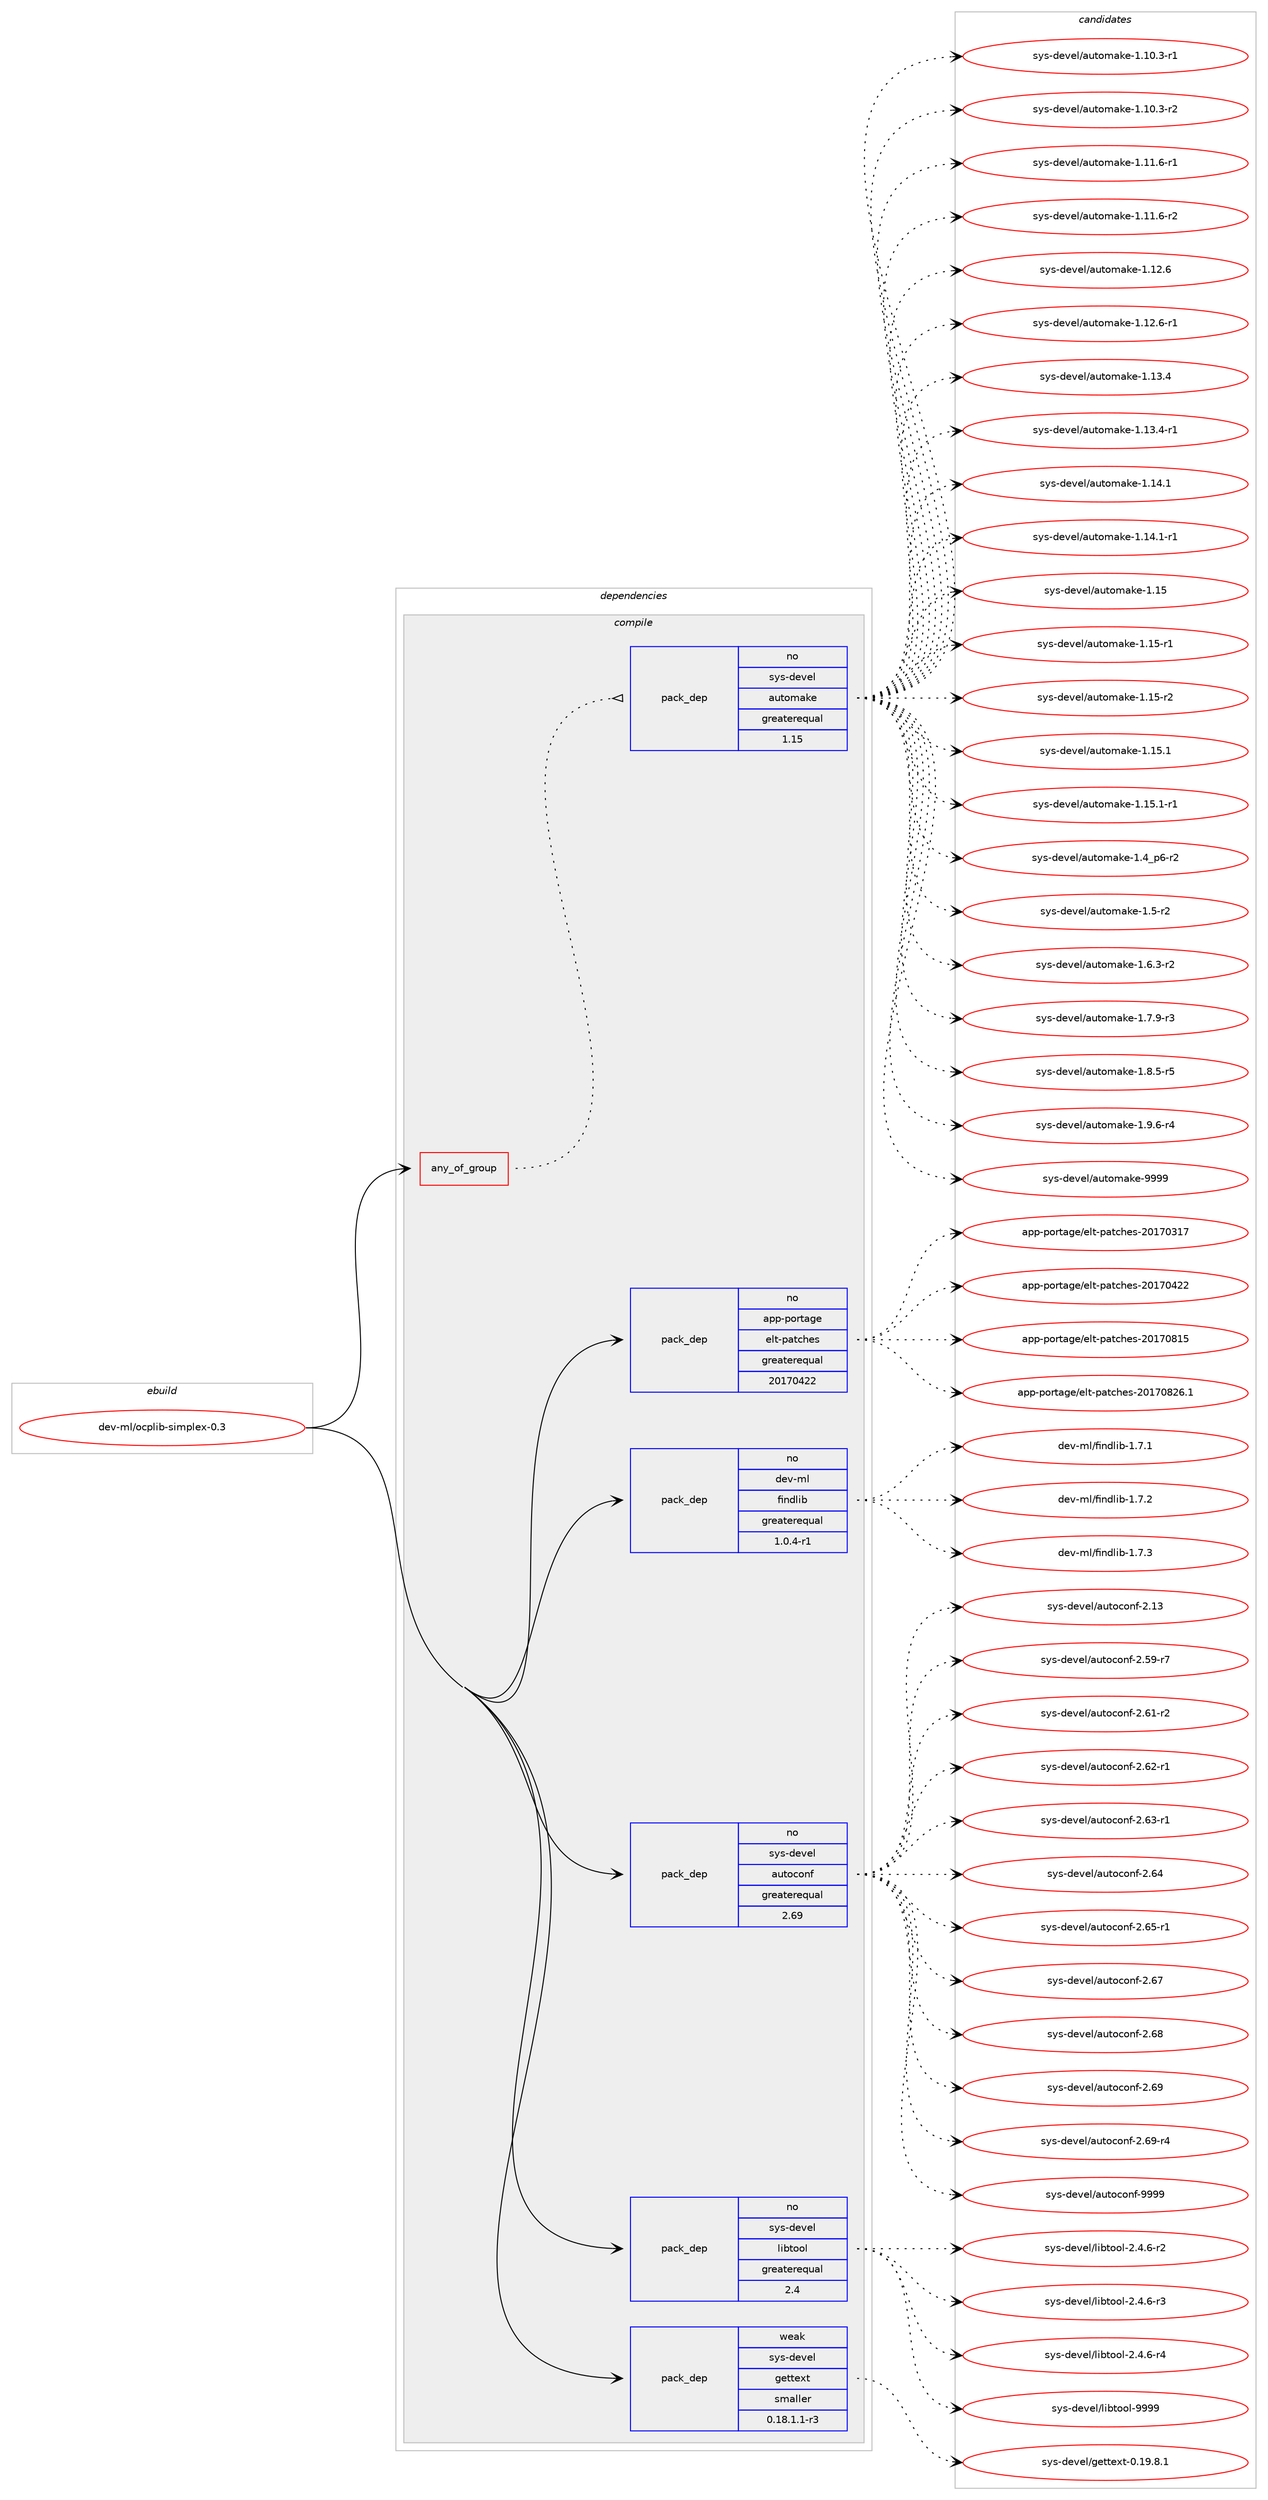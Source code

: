 digraph prolog {

# *************
# Graph options
# *************

newrank=true;
concentrate=true;
compound=true;
graph [rankdir=LR,fontname=Helvetica,fontsize=10,ranksep=1.5];#, ranksep=2.5, nodesep=0.2];
edge  [arrowhead=vee];
node  [fontname=Helvetica,fontsize=10];

# **********
# The ebuild
# **********

subgraph cluster_leftcol {
color=gray;
rank=same;
label=<<i>ebuild</i>>;
id [label="dev-ml/ocplib-simplex-0.3", color=red, width=4, href="../dev-ml/ocplib-simplex-0.3.svg"];
}

# ****************
# The dependencies
# ****************

subgraph cluster_midcol {
color=gray;
label=<<i>dependencies</i>>;
subgraph cluster_compile {
fillcolor="#eeeeee";
style=filled;
label=<<i>compile</i>>;
subgraph any3621 {
dependency123491 [label=<<TABLE BORDER="0" CELLBORDER="1" CELLSPACING="0" CELLPADDING="4"><TR><TD CELLPADDING="10">any_of_group</TD></TR></TABLE>>, shape=none, color=red];subgraph pack93238 {
dependency123492 [label=<<TABLE BORDER="0" CELLBORDER="1" CELLSPACING="0" CELLPADDING="4" WIDTH="220"><TR><TD ROWSPAN="6" CELLPADDING="30">pack_dep</TD></TR><TR><TD WIDTH="110">no</TD></TR><TR><TD>sys-devel</TD></TR><TR><TD>automake</TD></TR><TR><TD>greaterequal</TD></TR><TR><TD>1.15</TD></TR></TABLE>>, shape=none, color=blue];
}
dependency123491:e -> dependency123492:w [weight=20,style="dotted",arrowhead="oinv"];
}
id:e -> dependency123491:w [weight=20,style="solid",arrowhead="vee"];
subgraph pack93239 {
dependency123493 [label=<<TABLE BORDER="0" CELLBORDER="1" CELLSPACING="0" CELLPADDING="4" WIDTH="220"><TR><TD ROWSPAN="6" CELLPADDING="30">pack_dep</TD></TR><TR><TD WIDTH="110">no</TD></TR><TR><TD>app-portage</TD></TR><TR><TD>elt-patches</TD></TR><TR><TD>greaterequal</TD></TR><TR><TD>20170422</TD></TR></TABLE>>, shape=none, color=blue];
}
id:e -> dependency123493:w [weight=20,style="solid",arrowhead="vee"];
subgraph pack93240 {
dependency123494 [label=<<TABLE BORDER="0" CELLBORDER="1" CELLSPACING="0" CELLPADDING="4" WIDTH="220"><TR><TD ROWSPAN="6" CELLPADDING="30">pack_dep</TD></TR><TR><TD WIDTH="110">no</TD></TR><TR><TD>dev-ml</TD></TR><TR><TD>findlib</TD></TR><TR><TD>greaterequal</TD></TR><TR><TD>1.0.4-r1</TD></TR></TABLE>>, shape=none, color=blue];
}
id:e -> dependency123494:w [weight=20,style="solid",arrowhead="vee"];
subgraph pack93241 {
dependency123495 [label=<<TABLE BORDER="0" CELLBORDER="1" CELLSPACING="0" CELLPADDING="4" WIDTH="220"><TR><TD ROWSPAN="6" CELLPADDING="30">pack_dep</TD></TR><TR><TD WIDTH="110">no</TD></TR><TR><TD>sys-devel</TD></TR><TR><TD>autoconf</TD></TR><TR><TD>greaterequal</TD></TR><TR><TD>2.69</TD></TR></TABLE>>, shape=none, color=blue];
}
id:e -> dependency123495:w [weight=20,style="solid",arrowhead="vee"];
subgraph pack93242 {
dependency123496 [label=<<TABLE BORDER="0" CELLBORDER="1" CELLSPACING="0" CELLPADDING="4" WIDTH="220"><TR><TD ROWSPAN="6" CELLPADDING="30">pack_dep</TD></TR><TR><TD WIDTH="110">no</TD></TR><TR><TD>sys-devel</TD></TR><TR><TD>libtool</TD></TR><TR><TD>greaterequal</TD></TR><TR><TD>2.4</TD></TR></TABLE>>, shape=none, color=blue];
}
id:e -> dependency123496:w [weight=20,style="solid",arrowhead="vee"];
subgraph pack93243 {
dependency123497 [label=<<TABLE BORDER="0" CELLBORDER="1" CELLSPACING="0" CELLPADDING="4" WIDTH="220"><TR><TD ROWSPAN="6" CELLPADDING="30">pack_dep</TD></TR><TR><TD WIDTH="110">weak</TD></TR><TR><TD>sys-devel</TD></TR><TR><TD>gettext</TD></TR><TR><TD>smaller</TD></TR><TR><TD>0.18.1.1-r3</TD></TR></TABLE>>, shape=none, color=blue];
}
id:e -> dependency123497:w [weight=20,style="solid",arrowhead="vee"];
}
subgraph cluster_compileandrun {
fillcolor="#eeeeee";
style=filled;
label=<<i>compile and run</i>>;
}
subgraph cluster_run {
fillcolor="#eeeeee";
style=filled;
label=<<i>run</i>>;
}
}

# **************
# The candidates
# **************

subgraph cluster_choices {
rank=same;
color=gray;
label=<<i>candidates</i>>;

subgraph choice93238 {
color=black;
nodesep=1;
choice11512111545100101118101108479711711611110997107101454946494846514511449 [label="sys-devel/automake-1.10.3-r1", color=red, width=4,href="../sys-devel/automake-1.10.3-r1.svg"];
choice11512111545100101118101108479711711611110997107101454946494846514511450 [label="sys-devel/automake-1.10.3-r2", color=red, width=4,href="../sys-devel/automake-1.10.3-r2.svg"];
choice11512111545100101118101108479711711611110997107101454946494946544511449 [label="sys-devel/automake-1.11.6-r1", color=red, width=4,href="../sys-devel/automake-1.11.6-r1.svg"];
choice11512111545100101118101108479711711611110997107101454946494946544511450 [label="sys-devel/automake-1.11.6-r2", color=red, width=4,href="../sys-devel/automake-1.11.6-r2.svg"];
choice1151211154510010111810110847971171161111099710710145494649504654 [label="sys-devel/automake-1.12.6", color=red, width=4,href="../sys-devel/automake-1.12.6.svg"];
choice11512111545100101118101108479711711611110997107101454946495046544511449 [label="sys-devel/automake-1.12.6-r1", color=red, width=4,href="../sys-devel/automake-1.12.6-r1.svg"];
choice1151211154510010111810110847971171161111099710710145494649514652 [label="sys-devel/automake-1.13.4", color=red, width=4,href="../sys-devel/automake-1.13.4.svg"];
choice11512111545100101118101108479711711611110997107101454946495146524511449 [label="sys-devel/automake-1.13.4-r1", color=red, width=4,href="../sys-devel/automake-1.13.4-r1.svg"];
choice1151211154510010111810110847971171161111099710710145494649524649 [label="sys-devel/automake-1.14.1", color=red, width=4,href="../sys-devel/automake-1.14.1.svg"];
choice11512111545100101118101108479711711611110997107101454946495246494511449 [label="sys-devel/automake-1.14.1-r1", color=red, width=4,href="../sys-devel/automake-1.14.1-r1.svg"];
choice115121115451001011181011084797117116111109971071014549464953 [label="sys-devel/automake-1.15", color=red, width=4,href="../sys-devel/automake-1.15.svg"];
choice1151211154510010111810110847971171161111099710710145494649534511449 [label="sys-devel/automake-1.15-r1", color=red, width=4,href="../sys-devel/automake-1.15-r1.svg"];
choice1151211154510010111810110847971171161111099710710145494649534511450 [label="sys-devel/automake-1.15-r2", color=red, width=4,href="../sys-devel/automake-1.15-r2.svg"];
choice1151211154510010111810110847971171161111099710710145494649534649 [label="sys-devel/automake-1.15.1", color=red, width=4,href="../sys-devel/automake-1.15.1.svg"];
choice11512111545100101118101108479711711611110997107101454946495346494511449 [label="sys-devel/automake-1.15.1-r1", color=red, width=4,href="../sys-devel/automake-1.15.1-r1.svg"];
choice115121115451001011181011084797117116111109971071014549465295112544511450 [label="sys-devel/automake-1.4_p6-r2", color=red, width=4,href="../sys-devel/automake-1.4_p6-r2.svg"];
choice11512111545100101118101108479711711611110997107101454946534511450 [label="sys-devel/automake-1.5-r2", color=red, width=4,href="../sys-devel/automake-1.5-r2.svg"];
choice115121115451001011181011084797117116111109971071014549465446514511450 [label="sys-devel/automake-1.6.3-r2", color=red, width=4,href="../sys-devel/automake-1.6.3-r2.svg"];
choice115121115451001011181011084797117116111109971071014549465546574511451 [label="sys-devel/automake-1.7.9-r3", color=red, width=4,href="../sys-devel/automake-1.7.9-r3.svg"];
choice115121115451001011181011084797117116111109971071014549465646534511453 [label="sys-devel/automake-1.8.5-r5", color=red, width=4,href="../sys-devel/automake-1.8.5-r5.svg"];
choice115121115451001011181011084797117116111109971071014549465746544511452 [label="sys-devel/automake-1.9.6-r4", color=red, width=4,href="../sys-devel/automake-1.9.6-r4.svg"];
choice115121115451001011181011084797117116111109971071014557575757 [label="sys-devel/automake-9999", color=red, width=4,href="../sys-devel/automake-9999.svg"];
dependency123492:e -> choice11512111545100101118101108479711711611110997107101454946494846514511449:w [style=dotted,weight="100"];
dependency123492:e -> choice11512111545100101118101108479711711611110997107101454946494846514511450:w [style=dotted,weight="100"];
dependency123492:e -> choice11512111545100101118101108479711711611110997107101454946494946544511449:w [style=dotted,weight="100"];
dependency123492:e -> choice11512111545100101118101108479711711611110997107101454946494946544511450:w [style=dotted,weight="100"];
dependency123492:e -> choice1151211154510010111810110847971171161111099710710145494649504654:w [style=dotted,weight="100"];
dependency123492:e -> choice11512111545100101118101108479711711611110997107101454946495046544511449:w [style=dotted,weight="100"];
dependency123492:e -> choice1151211154510010111810110847971171161111099710710145494649514652:w [style=dotted,weight="100"];
dependency123492:e -> choice11512111545100101118101108479711711611110997107101454946495146524511449:w [style=dotted,weight="100"];
dependency123492:e -> choice1151211154510010111810110847971171161111099710710145494649524649:w [style=dotted,weight="100"];
dependency123492:e -> choice11512111545100101118101108479711711611110997107101454946495246494511449:w [style=dotted,weight="100"];
dependency123492:e -> choice115121115451001011181011084797117116111109971071014549464953:w [style=dotted,weight="100"];
dependency123492:e -> choice1151211154510010111810110847971171161111099710710145494649534511449:w [style=dotted,weight="100"];
dependency123492:e -> choice1151211154510010111810110847971171161111099710710145494649534511450:w [style=dotted,weight="100"];
dependency123492:e -> choice1151211154510010111810110847971171161111099710710145494649534649:w [style=dotted,weight="100"];
dependency123492:e -> choice11512111545100101118101108479711711611110997107101454946495346494511449:w [style=dotted,weight="100"];
dependency123492:e -> choice115121115451001011181011084797117116111109971071014549465295112544511450:w [style=dotted,weight="100"];
dependency123492:e -> choice11512111545100101118101108479711711611110997107101454946534511450:w [style=dotted,weight="100"];
dependency123492:e -> choice115121115451001011181011084797117116111109971071014549465446514511450:w [style=dotted,weight="100"];
dependency123492:e -> choice115121115451001011181011084797117116111109971071014549465546574511451:w [style=dotted,weight="100"];
dependency123492:e -> choice115121115451001011181011084797117116111109971071014549465646534511453:w [style=dotted,weight="100"];
dependency123492:e -> choice115121115451001011181011084797117116111109971071014549465746544511452:w [style=dotted,weight="100"];
dependency123492:e -> choice115121115451001011181011084797117116111109971071014557575757:w [style=dotted,weight="100"];
}
subgraph choice93239 {
color=black;
nodesep=1;
choice97112112451121111141169710310147101108116451129711699104101115455048495548514955 [label="app-portage/elt-patches-20170317", color=red, width=4,href="../app-portage/elt-patches-20170317.svg"];
choice97112112451121111141169710310147101108116451129711699104101115455048495548525050 [label="app-portage/elt-patches-20170422", color=red, width=4,href="../app-portage/elt-patches-20170422.svg"];
choice97112112451121111141169710310147101108116451129711699104101115455048495548564953 [label="app-portage/elt-patches-20170815", color=red, width=4,href="../app-portage/elt-patches-20170815.svg"];
choice971121124511211111411697103101471011081164511297116991041011154550484955485650544649 [label="app-portage/elt-patches-20170826.1", color=red, width=4,href="../app-portage/elt-patches-20170826.1.svg"];
dependency123493:e -> choice97112112451121111141169710310147101108116451129711699104101115455048495548514955:w [style=dotted,weight="100"];
dependency123493:e -> choice97112112451121111141169710310147101108116451129711699104101115455048495548525050:w [style=dotted,weight="100"];
dependency123493:e -> choice97112112451121111141169710310147101108116451129711699104101115455048495548564953:w [style=dotted,weight="100"];
dependency123493:e -> choice971121124511211111411697103101471011081164511297116991041011154550484955485650544649:w [style=dotted,weight="100"];
}
subgraph choice93240 {
color=black;
nodesep=1;
choice100101118451091084710210511010010810598454946554649 [label="dev-ml/findlib-1.7.1", color=red, width=4,href="../dev-ml/findlib-1.7.1.svg"];
choice100101118451091084710210511010010810598454946554650 [label="dev-ml/findlib-1.7.2", color=red, width=4,href="../dev-ml/findlib-1.7.2.svg"];
choice100101118451091084710210511010010810598454946554651 [label="dev-ml/findlib-1.7.3", color=red, width=4,href="../dev-ml/findlib-1.7.3.svg"];
dependency123494:e -> choice100101118451091084710210511010010810598454946554649:w [style=dotted,weight="100"];
dependency123494:e -> choice100101118451091084710210511010010810598454946554650:w [style=dotted,weight="100"];
dependency123494:e -> choice100101118451091084710210511010010810598454946554651:w [style=dotted,weight="100"];
}
subgraph choice93241 {
color=black;
nodesep=1;
choice115121115451001011181011084797117116111991111101024550464951 [label="sys-devel/autoconf-2.13", color=red, width=4,href="../sys-devel/autoconf-2.13.svg"];
choice1151211154510010111810110847971171161119911111010245504653574511455 [label="sys-devel/autoconf-2.59-r7", color=red, width=4,href="../sys-devel/autoconf-2.59-r7.svg"];
choice1151211154510010111810110847971171161119911111010245504654494511450 [label="sys-devel/autoconf-2.61-r2", color=red, width=4,href="../sys-devel/autoconf-2.61-r2.svg"];
choice1151211154510010111810110847971171161119911111010245504654504511449 [label="sys-devel/autoconf-2.62-r1", color=red, width=4,href="../sys-devel/autoconf-2.62-r1.svg"];
choice1151211154510010111810110847971171161119911111010245504654514511449 [label="sys-devel/autoconf-2.63-r1", color=red, width=4,href="../sys-devel/autoconf-2.63-r1.svg"];
choice115121115451001011181011084797117116111991111101024550465452 [label="sys-devel/autoconf-2.64", color=red, width=4,href="../sys-devel/autoconf-2.64.svg"];
choice1151211154510010111810110847971171161119911111010245504654534511449 [label="sys-devel/autoconf-2.65-r1", color=red, width=4,href="../sys-devel/autoconf-2.65-r1.svg"];
choice115121115451001011181011084797117116111991111101024550465455 [label="sys-devel/autoconf-2.67", color=red, width=4,href="../sys-devel/autoconf-2.67.svg"];
choice115121115451001011181011084797117116111991111101024550465456 [label="sys-devel/autoconf-2.68", color=red, width=4,href="../sys-devel/autoconf-2.68.svg"];
choice115121115451001011181011084797117116111991111101024550465457 [label="sys-devel/autoconf-2.69", color=red, width=4,href="../sys-devel/autoconf-2.69.svg"];
choice1151211154510010111810110847971171161119911111010245504654574511452 [label="sys-devel/autoconf-2.69-r4", color=red, width=4,href="../sys-devel/autoconf-2.69-r4.svg"];
choice115121115451001011181011084797117116111991111101024557575757 [label="sys-devel/autoconf-9999", color=red, width=4,href="../sys-devel/autoconf-9999.svg"];
dependency123495:e -> choice115121115451001011181011084797117116111991111101024550464951:w [style=dotted,weight="100"];
dependency123495:e -> choice1151211154510010111810110847971171161119911111010245504653574511455:w [style=dotted,weight="100"];
dependency123495:e -> choice1151211154510010111810110847971171161119911111010245504654494511450:w [style=dotted,weight="100"];
dependency123495:e -> choice1151211154510010111810110847971171161119911111010245504654504511449:w [style=dotted,weight="100"];
dependency123495:e -> choice1151211154510010111810110847971171161119911111010245504654514511449:w [style=dotted,weight="100"];
dependency123495:e -> choice115121115451001011181011084797117116111991111101024550465452:w [style=dotted,weight="100"];
dependency123495:e -> choice1151211154510010111810110847971171161119911111010245504654534511449:w [style=dotted,weight="100"];
dependency123495:e -> choice115121115451001011181011084797117116111991111101024550465455:w [style=dotted,weight="100"];
dependency123495:e -> choice115121115451001011181011084797117116111991111101024550465456:w [style=dotted,weight="100"];
dependency123495:e -> choice115121115451001011181011084797117116111991111101024550465457:w [style=dotted,weight="100"];
dependency123495:e -> choice1151211154510010111810110847971171161119911111010245504654574511452:w [style=dotted,weight="100"];
dependency123495:e -> choice115121115451001011181011084797117116111991111101024557575757:w [style=dotted,weight="100"];
}
subgraph choice93242 {
color=black;
nodesep=1;
choice1151211154510010111810110847108105981161111111084550465246544511450 [label="sys-devel/libtool-2.4.6-r2", color=red, width=4,href="../sys-devel/libtool-2.4.6-r2.svg"];
choice1151211154510010111810110847108105981161111111084550465246544511451 [label="sys-devel/libtool-2.4.6-r3", color=red, width=4,href="../sys-devel/libtool-2.4.6-r3.svg"];
choice1151211154510010111810110847108105981161111111084550465246544511452 [label="sys-devel/libtool-2.4.6-r4", color=red, width=4,href="../sys-devel/libtool-2.4.6-r4.svg"];
choice1151211154510010111810110847108105981161111111084557575757 [label="sys-devel/libtool-9999", color=red, width=4,href="../sys-devel/libtool-9999.svg"];
dependency123496:e -> choice1151211154510010111810110847108105981161111111084550465246544511450:w [style=dotted,weight="100"];
dependency123496:e -> choice1151211154510010111810110847108105981161111111084550465246544511451:w [style=dotted,weight="100"];
dependency123496:e -> choice1151211154510010111810110847108105981161111111084550465246544511452:w [style=dotted,weight="100"];
dependency123496:e -> choice1151211154510010111810110847108105981161111111084557575757:w [style=dotted,weight="100"];
}
subgraph choice93243 {
color=black;
nodesep=1;
choice1151211154510010111810110847103101116116101120116454846495746564649 [label="sys-devel/gettext-0.19.8.1", color=red, width=4,href="../sys-devel/gettext-0.19.8.1.svg"];
dependency123497:e -> choice1151211154510010111810110847103101116116101120116454846495746564649:w [style=dotted,weight="100"];
}
}

}
